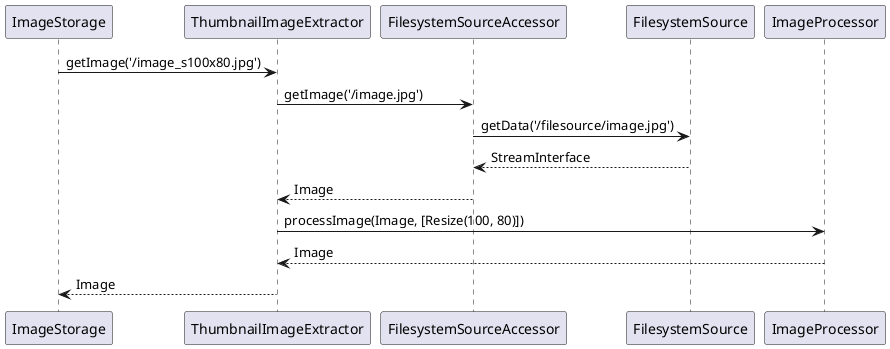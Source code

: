 @startuml

ImageStorage -> ThumbnailImageExtractor: getImage('/image_s100x80.jpg')
ThumbnailImageExtractor -> FilesystemSourceAccessor: getImage('/image.jpg')
FilesystemSourceAccessor -> FilesystemSource: getData('/filesource/image.jpg')
FilesystemSourceAccessor <-- FilesystemSource: StreamInterface
ThumbnailImageExtractor <-- FilesystemSourceAccessor: Image
ThumbnailImageExtractor -> ImageProcessor: processImage(Image, [Resize(100, 80)])
ThumbnailImageExtractor <-- ImageProcessor: Image
ImageStorage <-- ThumbnailImageExtractor: Image

@enduml
